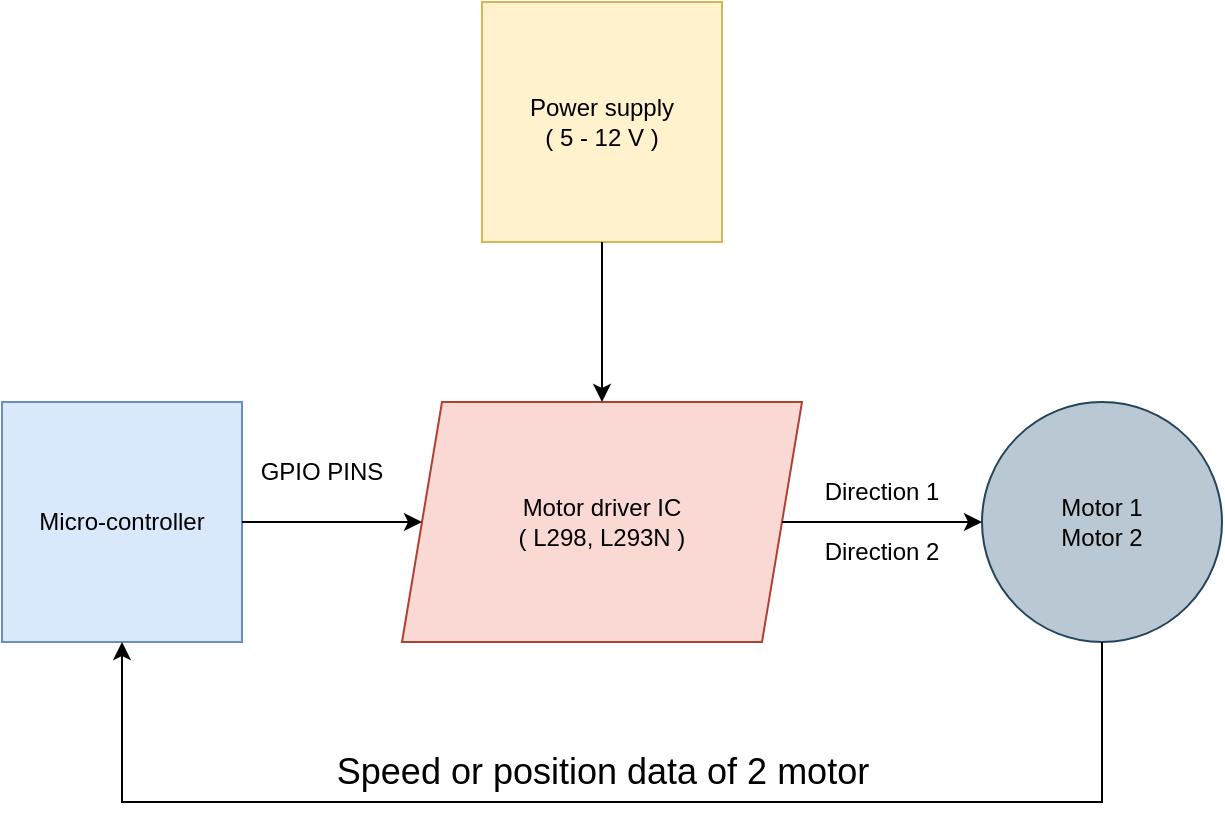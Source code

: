 <mxfile version="25.0.3">
  <diagram name="Page-1" id="asufI_S6VKZXQKjui7rT">
    <mxGraphModel dx="880" dy="434" grid="1" gridSize="10" guides="1" tooltips="1" connect="1" arrows="1" fold="1" page="1" pageScale="1" pageWidth="850" pageHeight="1100" math="0" shadow="0">
      <root>
        <mxCell id="0" />
        <mxCell id="1" parent="0" />
        <mxCell id="Olj2vnChA7S-V0aRzgAV-1" value="Micro-controller" style="whiteSpace=wrap;html=1;aspect=fixed;fillColor=#dae8fc;strokeColor=#6c8ebf;" parent="1" vertex="1">
          <mxGeometry x="140" y="360" width="120" height="120" as="geometry" />
        </mxCell>
        <mxCell id="Olj2vnChA7S-V0aRzgAV-2" value="Motor driver IC&lt;div&gt;( L298, L293N )&lt;/div&gt;" style="shape=parallelogram;perimeter=parallelogramPerimeter;whiteSpace=wrap;html=1;fixedSize=1;fillColor=#fad9d5;strokeColor=#ae4132;" parent="1" vertex="1">
          <mxGeometry x="340" y="360" width="200" height="120" as="geometry" />
        </mxCell>
        <mxCell id="Olj2vnChA7S-V0aRzgAV-3" value="Power supply&lt;div&gt;( 5 - 12 V )&lt;/div&gt;" style="whiteSpace=wrap;html=1;aspect=fixed;fillColor=#fff2cc;strokeColor=#d6b656;" parent="1" vertex="1">
          <mxGeometry x="380" y="160" width="120" height="120" as="geometry" />
        </mxCell>
        <mxCell id="Olj2vnChA7S-V0aRzgAV-4" value="Motor 1&lt;div&gt;Motor 2&lt;/div&gt;" style="ellipse;whiteSpace=wrap;html=1;aspect=fixed;fillColor=#bac8d3;strokeColor=#23445d;" parent="1" vertex="1">
          <mxGeometry x="630" y="360" width="120" height="120" as="geometry" />
        </mxCell>
        <mxCell id="Olj2vnChA7S-V0aRzgAV-5" value="" style="endArrow=classic;html=1;rounded=0;exitX=1;exitY=0.5;exitDx=0;exitDy=0;entryX=0;entryY=0.5;entryDx=0;entryDy=0;" parent="1" source="Olj2vnChA7S-V0aRzgAV-1" target="Olj2vnChA7S-V0aRzgAV-2" edge="1">
          <mxGeometry width="50" height="50" relative="1" as="geometry">
            <mxPoint x="420" y="370" as="sourcePoint" />
            <mxPoint x="470" y="320" as="targetPoint" />
          </mxGeometry>
        </mxCell>
        <mxCell id="Olj2vnChA7S-V0aRzgAV-6" value="GPIO PINS" style="text;html=1;align=center;verticalAlign=middle;whiteSpace=wrap;rounded=0;" parent="1" vertex="1">
          <mxGeometry x="260" y="380" width="80" height="30" as="geometry" />
        </mxCell>
        <mxCell id="Olj2vnChA7S-V0aRzgAV-7" value="" style="endArrow=classic;html=1;rounded=0;exitX=0.5;exitY=1;exitDx=0;exitDy=0;entryX=0.5;entryY=0;entryDx=0;entryDy=0;" parent="1" source="Olj2vnChA7S-V0aRzgAV-3" target="Olj2vnChA7S-V0aRzgAV-2" edge="1">
          <mxGeometry width="50" height="50" relative="1" as="geometry">
            <mxPoint x="450" y="350" as="sourcePoint" />
            <mxPoint x="500" y="300" as="targetPoint" />
          </mxGeometry>
        </mxCell>
        <mxCell id="Olj2vnChA7S-V0aRzgAV-8" value="" style="endArrow=classic;html=1;rounded=0;entryX=0;entryY=0.5;entryDx=0;entryDy=0;" parent="1" target="Olj2vnChA7S-V0aRzgAV-4" edge="1">
          <mxGeometry width="50" height="50" relative="1" as="geometry">
            <mxPoint x="530" y="420" as="sourcePoint" />
            <mxPoint x="580" y="370" as="targetPoint" />
          </mxGeometry>
        </mxCell>
        <mxCell id="Olj2vnChA7S-V0aRzgAV-9" value="" style="endArrow=classic;html=1;rounded=0;exitX=0.5;exitY=1;exitDx=0;exitDy=0;entryX=0.5;entryY=1;entryDx=0;entryDy=0;" parent="1" edge="1" source="Olj2vnChA7S-V0aRzgAV-4">
          <mxGeometry width="50" height="50" relative="1" as="geometry">
            <mxPoint x="680" y="480" as="sourcePoint" />
            <mxPoint x="200" y="480" as="targetPoint" />
            <Array as="points">
              <mxPoint x="690" y="560" />
              <mxPoint x="200" y="560" />
            </Array>
          </mxGeometry>
        </mxCell>
        <mxCell id="Olj2vnChA7S-V0aRzgAV-10" value="Direction 1" style="text;html=1;align=center;verticalAlign=middle;whiteSpace=wrap;rounded=0;" parent="1" vertex="1">
          <mxGeometry x="550" y="390" width="60" height="30" as="geometry" />
        </mxCell>
        <mxCell id="Olj2vnChA7S-V0aRzgAV-11" value="&lt;font style=&quot;font-size: 18px;&quot;&gt;Speed or position data of 2 motor&lt;/font&gt;" style="text;html=1;align=center;verticalAlign=middle;whiteSpace=wrap;rounded=0;" parent="1" vertex="1">
          <mxGeometry x="302.5" y="530" width="275" height="30" as="geometry" />
        </mxCell>
        <mxCell id="Olj2vnChA7S-V0aRzgAV-25" value="Direction 2" style="text;html=1;align=center;verticalAlign=middle;whiteSpace=wrap;rounded=0;" parent="1" vertex="1">
          <mxGeometry x="550" y="420" width="60" height="30" as="geometry" />
        </mxCell>
      </root>
    </mxGraphModel>
  </diagram>
</mxfile>
